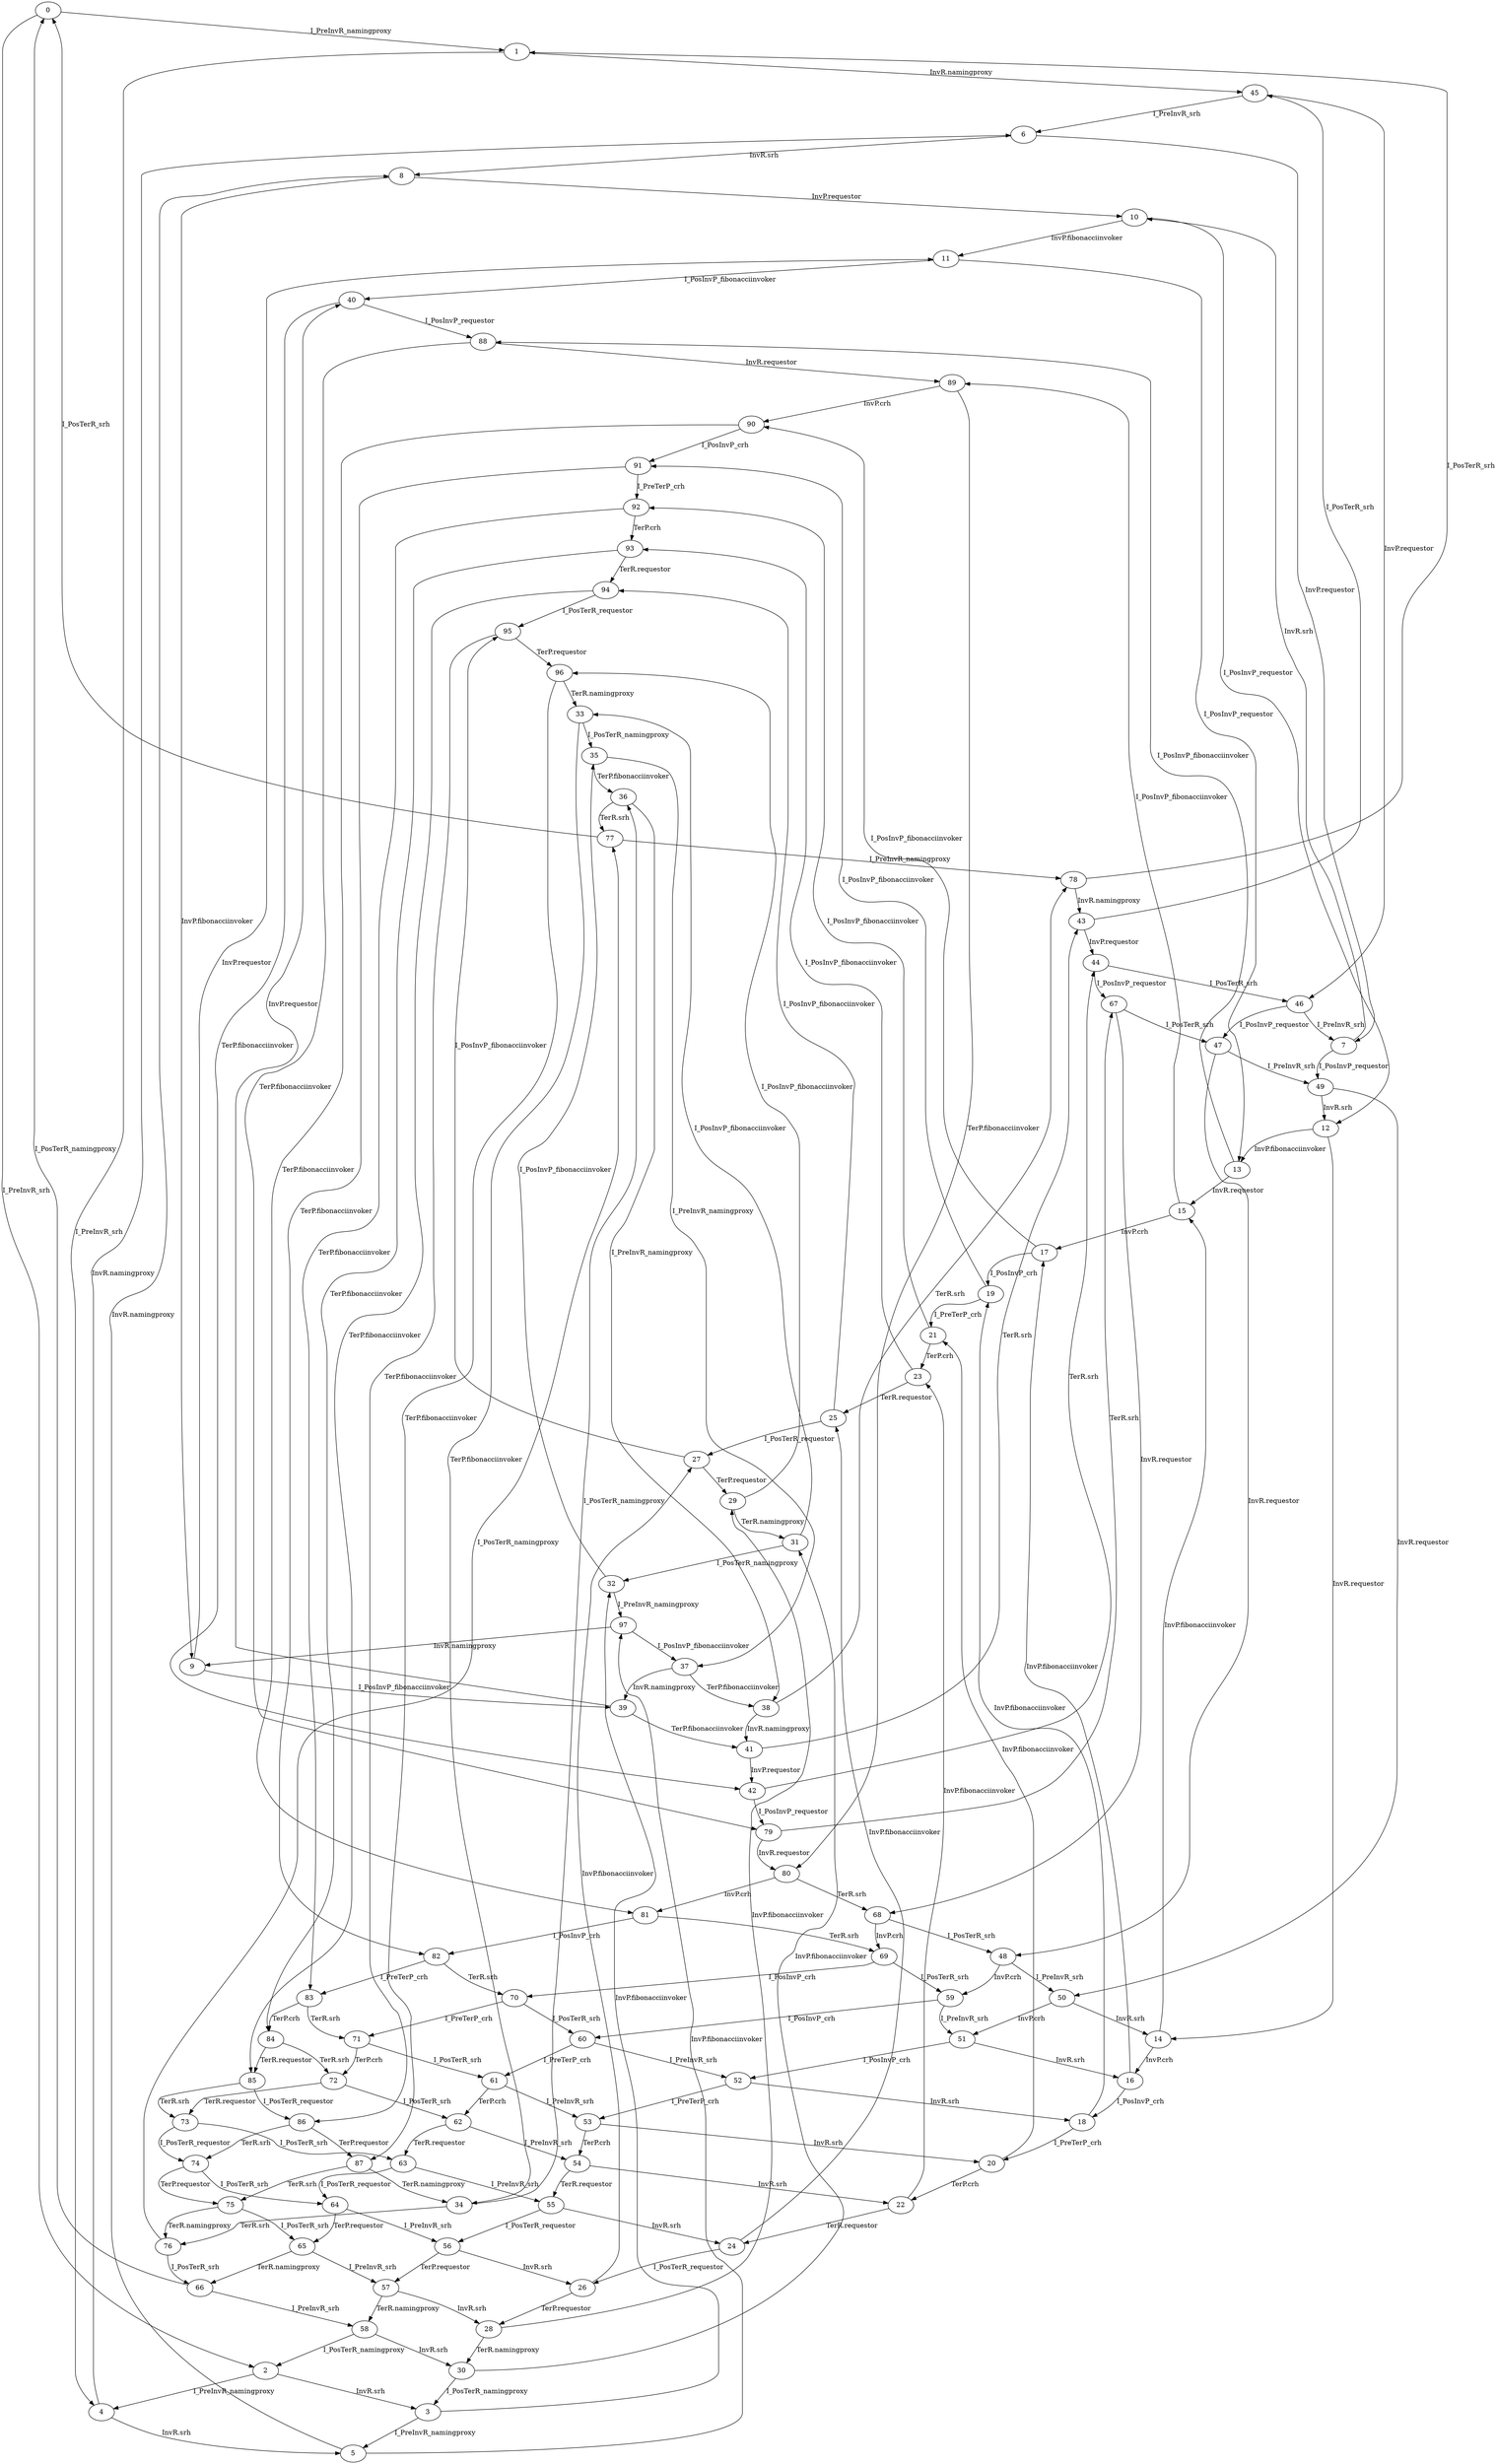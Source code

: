 digraph G {
  0 -> 1 [ label="I_PreInvR_namingproxy" ];
  0 -> 2 [ label="I_PreInvR_srh" ];
  1 -> 45 [ label="InvR.namingproxy" ];
  1 -> 4 [ label="I_PreInvR_srh" ];
  2 -> 3 [ label="InvR.srh" ];
  2 -> 4 [ label="I_PreInvR_namingproxy" ];
  3 -> 32 [ label="InvP.fibonacciinvoker" ];
  3 -> 5 [ label="I_PreInvR_namingproxy" ];
  4 -> 5 [ label="InvR.srh" ];
  4 -> 6 [ label="InvR.namingproxy" ];
  5 -> 97 [ label="InvP.fibonacciinvoker" ];
  5 -> 8 [ label="InvR.namingproxy" ];
  6 -> 7 [ label="InvP.requestor" ];
  6 -> 8 [ label="InvR.srh" ];
  7 -> 10 [ label="InvR.srh" ];
  7 -> 49 [ label="I_PosInvP_requestor" ];
  8 -> 9 [ label="InvP.fibonacciinvoker" ];
  8 -> 10 [ label="InvP.requestor" ];
  9 -> 11 [ label="InvP.requestor" ];
  9 -> 39 [ label="I_PosInvP_fibonacciinvoker" ];
  10 -> 11 [ label="InvP.fibonacciinvoker" ];
  10 -> 12 [ label="I_PosInvP_requestor" ];
  11 -> 40 [ label="I_PosInvP_fibonacciinvoker" ];
  11 -> 13 [ label="I_PosInvP_requestor" ];
  12 -> 13 [ label="InvP.fibonacciinvoker" ];
  12 -> 14 [ label="InvR.requestor" ];
  13 -> 15 [ label="InvR.requestor" ];
  13 -> 88 [ label="I_PosInvP_fibonacciinvoker" ];
  14 -> 15 [ label="InvP.fibonacciinvoker" ];
  14 -> 16 [ label="InvP.crh" ];
  15 -> 17 [ label="InvP.crh" ];
  15 -> 89 [ label="I_PosInvP_fibonacciinvoker" ];
  16 -> 17 [ label="InvP.fibonacciinvoker" ];
  16 -> 18 [ label="I_PosInvP_crh" ];
  17 -> 90 [ label="I_PosInvP_fibonacciinvoker" ];
  17 -> 19 [ label="I_PosInvP_crh" ];
  18 -> 19 [ label="InvP.fibonacciinvoker" ];
  18 -> 20 [ label="I_PreTerP_crh" ];
  19 -> 91 [ label="I_PosInvP_fibonacciinvoker" ];
  19 -> 21 [ label="I_PreTerP_crh" ];
  20 -> 21 [ label="InvP.fibonacciinvoker" ];
  20 -> 22 [ label="TerP.crh" ];
  21 -> 23 [ label="TerP.crh" ];
  21 -> 92 [ label="I_PosInvP_fibonacciinvoker" ];
  22 -> 23 [ label="InvP.fibonacciinvoker" ];
  22 -> 24 [ label="TerR.requestor" ];
  23 -> 25 [ label="TerR.requestor" ];
  23 -> 93 [ label="I_PosInvP_fibonacciinvoker" ];
  24 -> 25 [ label="InvP.fibonacciinvoker" ];
  24 -> 26 [ label="I_PosTerR_requestor" ];
  25 -> 94 [ label="I_PosInvP_fibonacciinvoker" ];
  25 -> 27 [ label="I_PosTerR_requestor" ];
  26 -> 27 [ label="InvP.fibonacciinvoker" ];
  26 -> 28 [ label="TerP.requestor" ];
  27 -> 29 [ label="TerP.requestor" ];
  27 -> 95 [ label="I_PosInvP_fibonacciinvoker" ];
  28 -> 29 [ label="InvP.fibonacciinvoker" ];
  28 -> 30 [ label="TerR.namingproxy" ];
  29 -> 31 [ label="TerR.namingproxy" ];
  29 -> 96 [ label="I_PosInvP_fibonacciinvoker" ];
  30 -> 31 [ label="InvP.fibonacciinvoker" ];
  30 -> 3 [ label="I_PosTerR_namingproxy" ];
  31 -> 32 [ label="I_PosTerR_namingproxy" ];
  31 -> 33 [ label="I_PosInvP_fibonacciinvoker" ];
  32 -> 97 [ label="I_PreInvR_namingproxy" ];
  32 -> 35 [ label="I_PosInvP_fibonacciinvoker" ];
  33 -> 34 [ label="TerP.fibonacciinvoker" ];
  33 -> 35 [ label="I_PosTerR_namingproxy" ];
  34 -> 76 [ label="TerR.srh" ];
  34 -> 36 [ label="I_PosTerR_namingproxy" ];
  35 -> 36 [ label="TerP.fibonacciinvoker" ];
  35 -> 37 [ label="I_PreInvR_namingproxy" ];
  36 -> 77 [ label="TerR.srh" ];
  36 -> 38 [ label="I_PreInvR_namingproxy" ];
  37 -> 38 [ label="TerP.fibonacciinvoker" ];
  37 -> 39 [ label="InvR.namingproxy" ];
  38 -> 41 [ label="InvR.namingproxy" ];
  38 -> 78 [ label="TerR.srh" ];
  39 -> 40 [ label="InvP.requestor" ];
  39 -> 41 [ label="TerP.fibonacciinvoker" ];
  40 -> 42 [ label="TerP.fibonacciinvoker" ];
  40 -> 88 [ label="I_PosInvP_requestor" ];
  41 -> 42 [ label="InvP.requestor" ];
  41 -> 43 [ label="TerR.srh" ];
  42 -> 44 [ label="TerR.srh" ];
  42 -> 79 [ label="I_PosInvP_requestor" ];
  43 -> 44 [ label="InvP.requestor" ];
  43 -> 45 [ label="I_PosTerR_srh" ];
  44 -> 67 [ label="I_PosInvP_requestor" ];
  44 -> 46 [ label="I_PosTerR_srh" ];
  45 -> 46 [ label="InvP.requestor" ];
  45 -> 6 [ label="I_PreInvR_srh" ];
  46 -> 47 [ label="I_PosInvP_requestor" ];
  46 -> 7 [ label="I_PreInvR_srh" ];
  47 -> 48 [ label="InvR.requestor" ];
  47 -> 49 [ label="I_PreInvR_srh" ];
  48 -> 59 [ label="InvP.crh" ];
  48 -> 50 [ label="I_PreInvR_srh" ];
  49 -> 50 [ label="InvR.requestor" ];
  49 -> 12 [ label="InvR.srh" ];
  50 -> 51 [ label="InvP.crh" ];
  50 -> 14 [ label="InvR.srh" ];
  51 -> 16 [ label="InvR.srh" ];
  51 -> 52 [ label="I_PosInvP_crh" ];
  52 -> 18 [ label="InvR.srh" ];
  52 -> 53 [ label="I_PreTerP_crh" ];
  53 -> 54 [ label="TerP.crh" ];
  53 -> 20 [ label="InvR.srh" ];
  54 -> 22 [ label="InvR.srh" ];
  54 -> 55 [ label="TerR.requestor" ];
  55 -> 24 [ label="InvR.srh" ];
  55 -> 56 [ label="I_PosTerR_requestor" ];
  56 -> 57 [ label="TerP.requestor" ];
  56 -> 26 [ label="InvR.srh" ];
  57 -> 28 [ label="InvR.srh" ];
  57 -> 58 [ label="TerR.namingproxy" ];
  58 -> 30 [ label="InvR.srh" ];
  58 -> 2 [ label="I_PosTerR_namingproxy" ];
  59 -> 60 [ label="I_PosInvP_crh" ];
  59 -> 51 [ label="I_PreInvR_srh" ];
  60 -> 61 [ label="I_PreTerP_crh" ];
  60 -> 52 [ label="I_PreInvR_srh" ];
  61 -> 62 [ label="TerP.crh" ];
  61 -> 53 [ label="I_PreInvR_srh" ];
  62 -> 63 [ label="TerR.requestor" ];
  62 -> 54 [ label="I_PreInvR_srh" ];
  63 -> 64 [ label="I_PosTerR_requestor" ];
  63 -> 55 [ label="I_PreInvR_srh" ];
  64 -> 65 [ label="TerP.requestor" ];
  64 -> 56 [ label="I_PreInvR_srh" ];
  65 -> 66 [ label="TerR.namingproxy" ];
  65 -> 57 [ label="I_PreInvR_srh" ];
  66 -> 0 [ label="I_PosTerR_namingproxy" ];
  66 -> 58 [ label="I_PreInvR_srh" ];
  67 -> 68 [ label="InvR.requestor" ];
  67 -> 47 [ label="I_PosTerR_srh" ];
  68 -> 69 [ label="InvP.crh" ];
  68 -> 48 [ label="I_PosTerR_srh" ];
  69 -> 70 [ label="I_PosInvP_crh" ];
  69 -> 59 [ label="I_PosTerR_srh" ];
  70 -> 71 [ label="I_PreTerP_crh" ];
  70 -> 60 [ label="I_PosTerR_srh" ];
  71 -> 72 [ label="TerP.crh" ];
  71 -> 61 [ label="I_PosTerR_srh" ];
  72 -> 73 [ label="TerR.requestor" ];
  72 -> 62 [ label="I_PosTerR_srh" ];
  73 -> 74 [ label="I_PosTerR_requestor" ];
  73 -> 63 [ label="I_PosTerR_srh" ];
  74 -> 75 [ label="TerP.requestor" ];
  74 -> 64 [ label="I_PosTerR_srh" ];
  75 -> 76 [ label="TerR.namingproxy" ];
  75 -> 65 [ label="I_PosTerR_srh" ];
  76 -> 77 [ label="I_PosTerR_namingproxy" ];
  76 -> 66 [ label="I_PosTerR_srh" ];
  77 -> 78 [ label="I_PreInvR_namingproxy" ];
  77 -> 0 [ label="I_PosTerR_srh" ];
  78 -> 43 [ label="InvR.namingproxy" ];
  78 -> 1 [ label="I_PosTerR_srh" ];
  79 -> 80 [ label="InvR.requestor" ];
  79 -> 67 [ label="TerR.srh" ];
  80 -> 81 [ label="InvP.crh" ];
  80 -> 68 [ label="TerR.srh" ];
  81 -> 69 [ label="TerR.srh" ];
  81 -> 82 [ label="I_PosInvP_crh" ];
  82 -> 70 [ label="TerR.srh" ];
  82 -> 83 [ label="I_PreTerP_crh" ];
  83 -> 84 [ label="TerP.crh" ];
  83 -> 71 [ label="TerR.srh" ];
  84 -> 85 [ label="TerR.requestor" ];
  84 -> 72 [ label="TerR.srh" ];
  85 -> 73 [ label="TerR.srh" ];
  85 -> 86 [ label="I_PosTerR_requestor" ];
  86 -> 87 [ label="TerP.requestor" ];
  86 -> 74 [ label="TerR.srh" ];
  87 -> 75 [ label="TerR.srh" ];
  87 -> 34 [ label="TerR.namingproxy" ];
  88 -> 79 [ label="TerP.fibonacciinvoker" ];
  88 -> 89 [ label="InvR.requestor" ];
  89 -> 90 [ label="InvP.crh" ];
  89 -> 80 [ label="TerP.fibonacciinvoker" ];
  90 -> 81 [ label="TerP.fibonacciinvoker" ];
  90 -> 91 [ label="I_PosInvP_crh" ];
  91 -> 82 [ label="TerP.fibonacciinvoker" ];
  91 -> 92 [ label="I_PreTerP_crh" ];
  92 -> 83 [ label="TerP.fibonacciinvoker" ];
  92 -> 93 [ label="TerP.crh" ];
  93 -> 84 [ label="TerP.fibonacciinvoker" ];
  93 -> 94 [ label="TerR.requestor" ];
  94 -> 85 [ label="TerP.fibonacciinvoker" ];
  94 -> 95 [ label="I_PosTerR_requestor" ];
  95 -> 86 [ label="TerP.fibonacciinvoker" ];
  95 -> 96 [ label="TerP.requestor" ];
  96 -> 87 [ label="TerP.fibonacciinvoker" ];
  96 -> 33 [ label="TerR.namingproxy" ];
  97 -> 9 [ label="InvR.namingproxy" ];
  97 -> 37 [ label="I_PosInvP_fibonacciinvoker" ];
}
